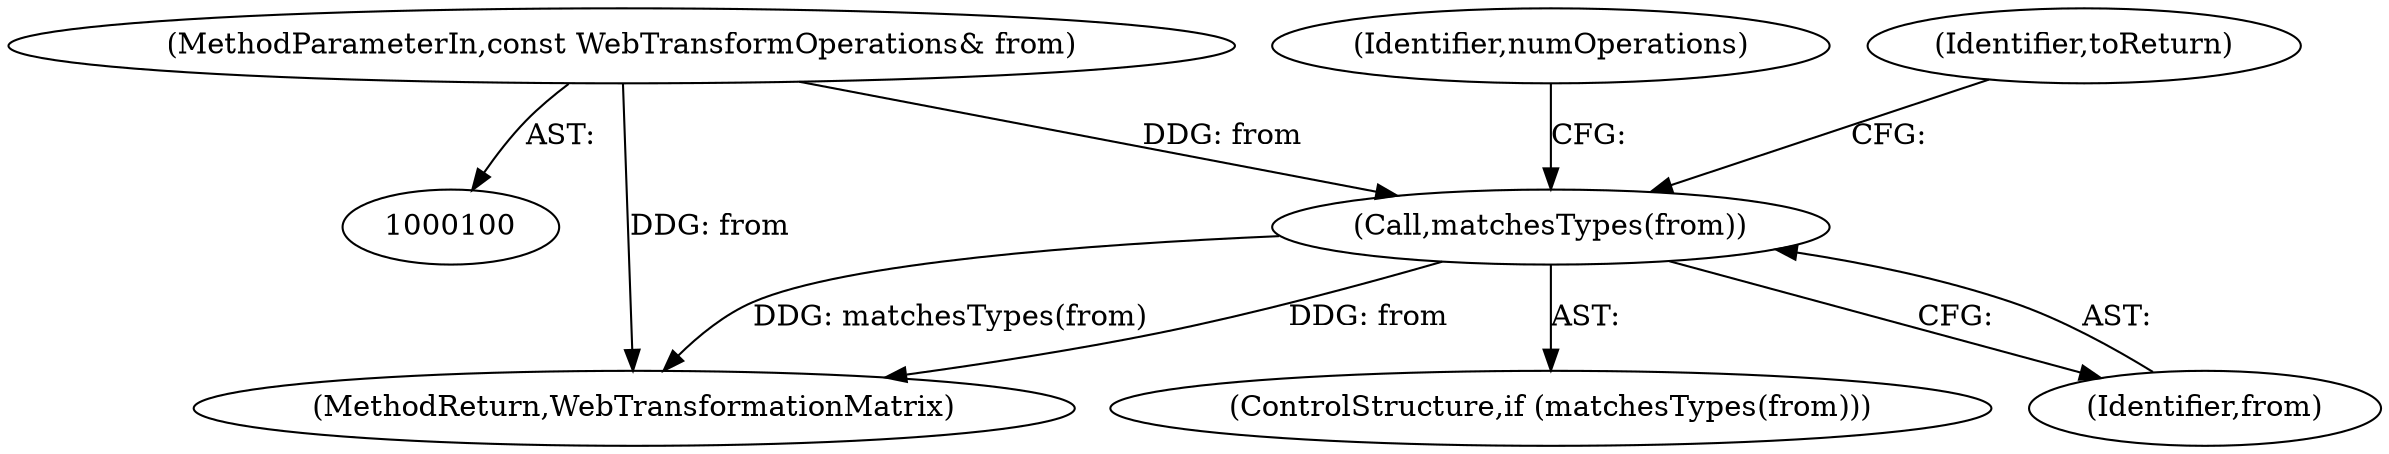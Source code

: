 digraph "1_Chrome_3c036ca040c114c077e13c35baaea78e2ddbaf61@del" {
"1000120" [label="(Call,matchesTypes(from))"];
"1000101" [label="(MethodParameterIn,const WebTransformOperations& from)"];
"1000120" [label="(Call,matchesTypes(from))"];
"1000125" [label="(Identifier,numOperations)"];
"1000187" [label="(MethodReturn,WebTransformationMatrix)"];
"1000119" [label="(ControlStructure,if (matchesTypes(from)))"];
"1000176" [label="(Identifier,toReturn)"];
"1000121" [label="(Identifier,from)"];
"1000101" [label="(MethodParameterIn,const WebTransformOperations& from)"];
"1000120" -> "1000119"  [label="AST: "];
"1000120" -> "1000121"  [label="CFG: "];
"1000121" -> "1000120"  [label="AST: "];
"1000125" -> "1000120"  [label="CFG: "];
"1000176" -> "1000120"  [label="CFG: "];
"1000120" -> "1000187"  [label="DDG: from"];
"1000120" -> "1000187"  [label="DDG: matchesTypes(from)"];
"1000101" -> "1000120"  [label="DDG: from"];
"1000101" -> "1000100"  [label="AST: "];
"1000101" -> "1000187"  [label="DDG: from"];
}
